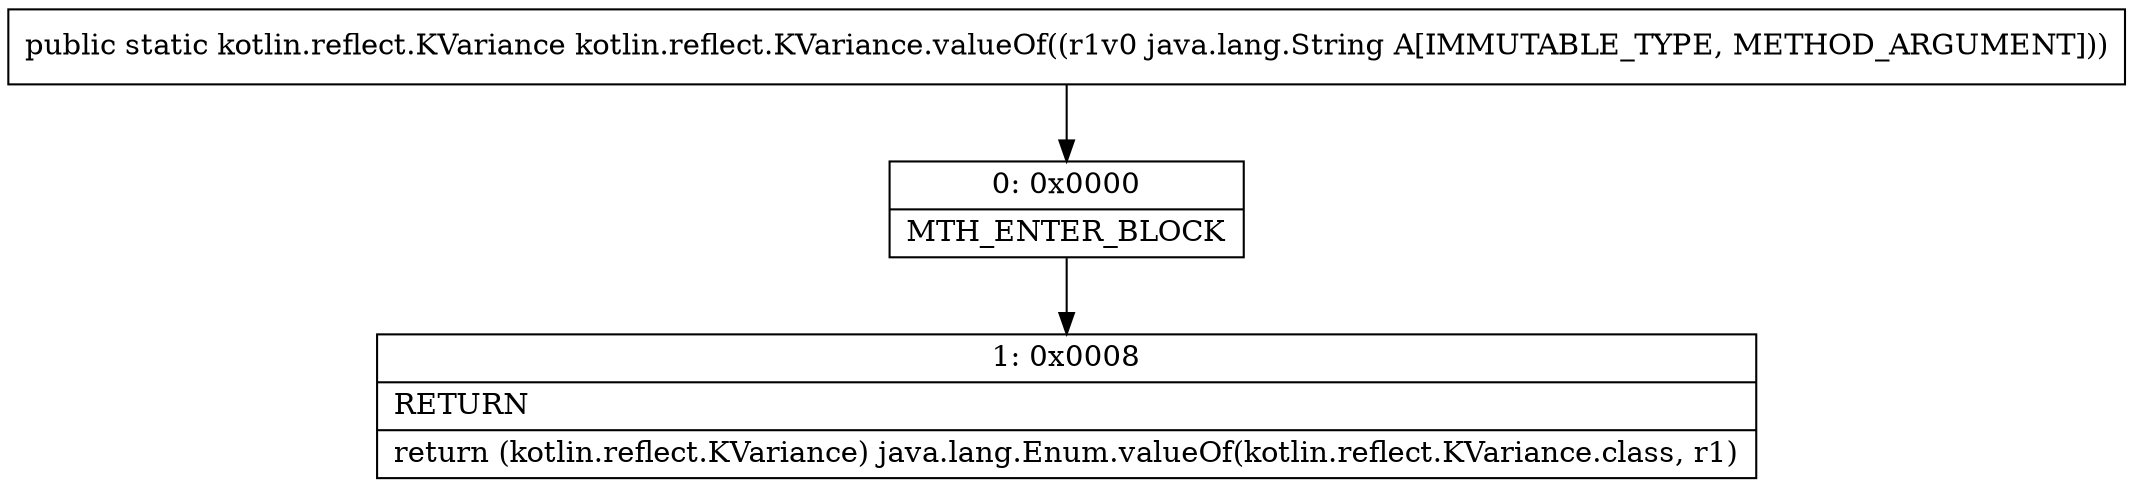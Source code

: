 digraph "CFG forkotlin.reflect.KVariance.valueOf(Ljava\/lang\/String;)Lkotlin\/reflect\/KVariance;" {
Node_0 [shape=record,label="{0\:\ 0x0000|MTH_ENTER_BLOCK\l}"];
Node_1 [shape=record,label="{1\:\ 0x0008|RETURN\l|return (kotlin.reflect.KVariance) java.lang.Enum.valueOf(kotlin.reflect.KVariance.class, r1)\l}"];
MethodNode[shape=record,label="{public static kotlin.reflect.KVariance kotlin.reflect.KVariance.valueOf((r1v0 java.lang.String A[IMMUTABLE_TYPE, METHOD_ARGUMENT])) }"];
MethodNode -> Node_0;
Node_0 -> Node_1;
}

